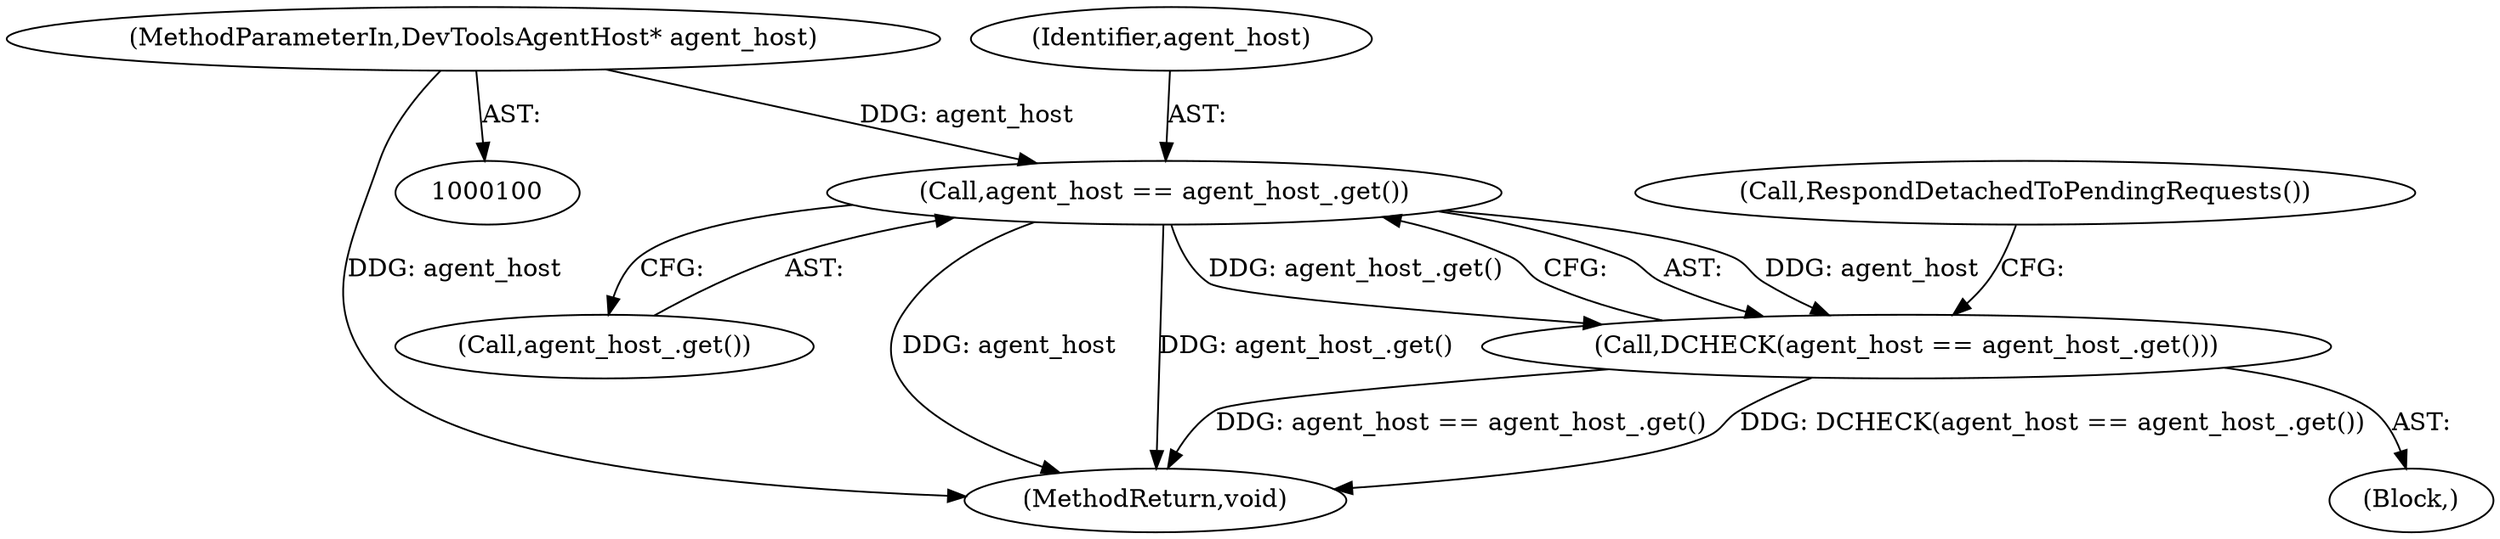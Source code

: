 digraph "0_Chrome_2aec794f26098c7a361c27d7c8f57119631cca8a@pointer" {
"1000101" [label="(MethodParameterIn,DevToolsAgentHost* agent_host)"];
"1000104" [label="(Call,agent_host == agent_host_.get())"];
"1000103" [label="(Call,DCHECK(agent_host == agent_host_.get()))"];
"1000106" [label="(Call,agent_host_.get())"];
"1000101" [label="(MethodParameterIn,DevToolsAgentHost* agent_host)"];
"1000107" [label="(Call,RespondDetachedToPendingRequests())"];
"1000105" [label="(Identifier,agent_host)"];
"1000103" [label="(Call,DCHECK(agent_host == agent_host_.get()))"];
"1000104" [label="(Call,agent_host == agent_host_.get())"];
"1000111" [label="(MethodReturn,void)"];
"1000102" [label="(Block,)"];
"1000101" -> "1000100"  [label="AST: "];
"1000101" -> "1000111"  [label="DDG: agent_host"];
"1000101" -> "1000104"  [label="DDG: agent_host"];
"1000104" -> "1000103"  [label="AST: "];
"1000104" -> "1000106"  [label="CFG: "];
"1000105" -> "1000104"  [label="AST: "];
"1000106" -> "1000104"  [label="AST: "];
"1000103" -> "1000104"  [label="CFG: "];
"1000104" -> "1000111"  [label="DDG: agent_host"];
"1000104" -> "1000111"  [label="DDG: agent_host_.get()"];
"1000104" -> "1000103"  [label="DDG: agent_host"];
"1000104" -> "1000103"  [label="DDG: agent_host_.get()"];
"1000103" -> "1000102"  [label="AST: "];
"1000107" -> "1000103"  [label="CFG: "];
"1000103" -> "1000111"  [label="DDG: agent_host == agent_host_.get()"];
"1000103" -> "1000111"  [label="DDG: DCHECK(agent_host == agent_host_.get())"];
}
